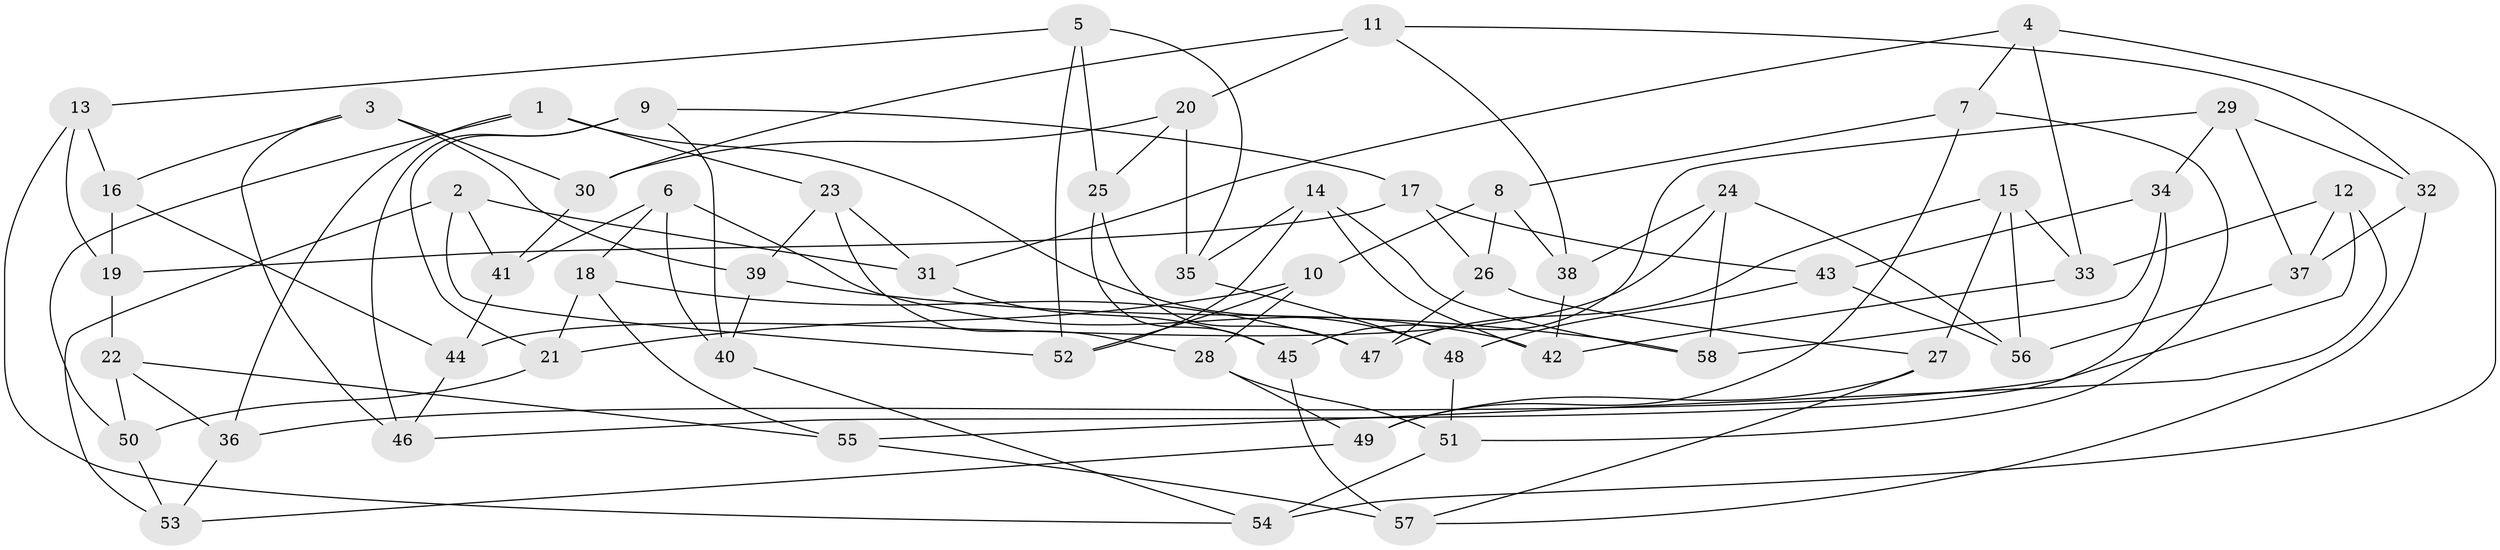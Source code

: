 // Generated by graph-tools (version 1.1) at 2025/16/03/09/25 04:16:35]
// undirected, 58 vertices, 116 edges
graph export_dot {
graph [start="1"]
  node [color=gray90,style=filled];
  1;
  2;
  3;
  4;
  5;
  6;
  7;
  8;
  9;
  10;
  11;
  12;
  13;
  14;
  15;
  16;
  17;
  18;
  19;
  20;
  21;
  22;
  23;
  24;
  25;
  26;
  27;
  28;
  29;
  30;
  31;
  32;
  33;
  34;
  35;
  36;
  37;
  38;
  39;
  40;
  41;
  42;
  43;
  44;
  45;
  46;
  47;
  48;
  49;
  50;
  51;
  52;
  53;
  54;
  55;
  56;
  57;
  58;
  1 -- 48;
  1 -- 36;
  1 -- 50;
  1 -- 23;
  2 -- 31;
  2 -- 53;
  2 -- 52;
  2 -- 41;
  3 -- 30;
  3 -- 39;
  3 -- 16;
  3 -- 46;
  4 -- 31;
  4 -- 54;
  4 -- 33;
  4 -- 7;
  5 -- 52;
  5 -- 35;
  5 -- 13;
  5 -- 25;
  6 -- 40;
  6 -- 18;
  6 -- 42;
  6 -- 41;
  7 -- 51;
  7 -- 8;
  7 -- 49;
  8 -- 10;
  8 -- 26;
  8 -- 38;
  9 -- 46;
  9 -- 17;
  9 -- 21;
  9 -- 40;
  10 -- 21;
  10 -- 28;
  10 -- 52;
  11 -- 38;
  11 -- 30;
  11 -- 32;
  11 -- 20;
  12 -- 37;
  12 -- 33;
  12 -- 55;
  12 -- 36;
  13 -- 54;
  13 -- 19;
  13 -- 16;
  14 -- 42;
  14 -- 58;
  14 -- 52;
  14 -- 35;
  15 -- 56;
  15 -- 33;
  15 -- 47;
  15 -- 27;
  16 -- 44;
  16 -- 19;
  17 -- 26;
  17 -- 43;
  17 -- 19;
  18 -- 47;
  18 -- 55;
  18 -- 21;
  19 -- 22;
  20 -- 30;
  20 -- 25;
  20 -- 35;
  21 -- 50;
  22 -- 55;
  22 -- 36;
  22 -- 50;
  23 -- 28;
  23 -- 31;
  23 -- 39;
  24 -- 38;
  24 -- 56;
  24 -- 58;
  24 -- 44;
  25 -- 47;
  25 -- 45;
  26 -- 47;
  26 -- 27;
  27 -- 57;
  27 -- 49;
  28 -- 49;
  28 -- 51;
  29 -- 34;
  29 -- 37;
  29 -- 45;
  29 -- 32;
  30 -- 41;
  31 -- 45;
  32 -- 37;
  32 -- 57;
  33 -- 42;
  34 -- 46;
  34 -- 58;
  34 -- 43;
  35 -- 48;
  36 -- 53;
  37 -- 56;
  38 -- 42;
  39 -- 40;
  39 -- 58;
  40 -- 54;
  41 -- 44;
  43 -- 56;
  43 -- 48;
  44 -- 46;
  45 -- 57;
  48 -- 51;
  49 -- 53;
  50 -- 53;
  51 -- 54;
  55 -- 57;
}
